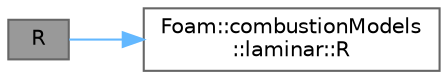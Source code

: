 digraph "R"
{
 // LATEX_PDF_SIZE
  bgcolor="transparent";
  edge [fontname=Helvetica,fontsize=10,labelfontname=Helvetica,labelfontsize=10];
  node [fontname=Helvetica,fontsize=10,shape=box,height=0.2,width=0.4];
  rankdir="LR";
  Node1 [id="Node000001",label="R",height=0.2,width=0.4,color="gray40", fillcolor="grey60", style="filled", fontcolor="black",tooltip=" "];
  Node1 -> Node2 [id="edge1_Node000001_Node000002",color="steelblue1",style="solid",tooltip=" "];
  Node2 [id="Node000002",label="Foam::combustionModels\l::laminar::R",height=0.2,width=0.4,color="grey40", fillcolor="white", style="filled",URL="$classFoam_1_1combustionModels_1_1laminar.html#a549a4f86e09040729a9d0962d96b6d76",tooltip=" "];
}
